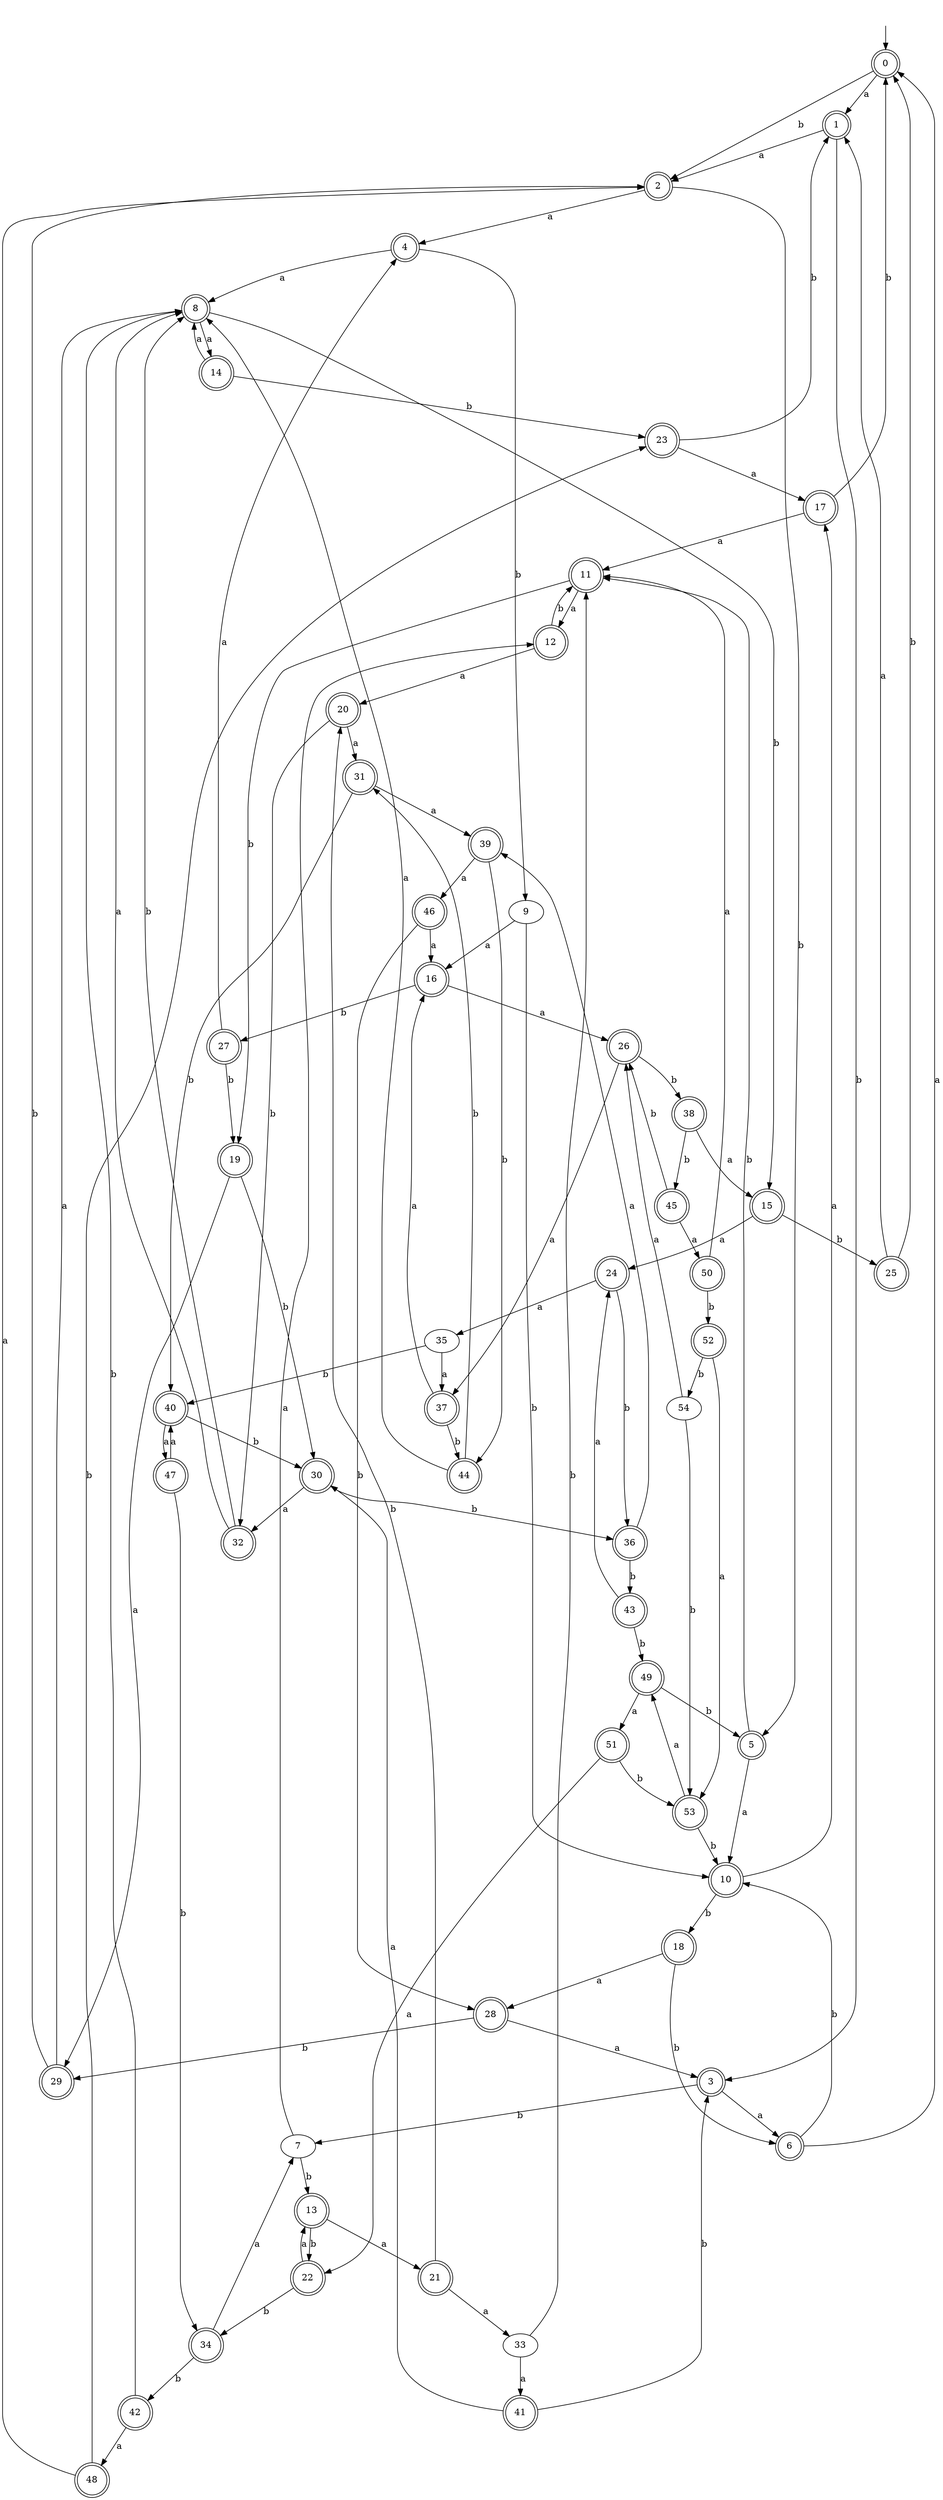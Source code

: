 digraph RandomDFA {
  __start0 [label="", shape=none];
  __start0 -> 0 [label=""];
  0 [shape=circle] [shape=doublecircle]
  0 -> 1 [label="a"]
  0 -> 2 [label="b"]
  1 [shape=doublecircle]
  1 -> 2 [label="a"]
  1 -> 3 [label="b"]
  2 [shape=doublecircle]
  2 -> 4 [label="a"]
  2 -> 5 [label="b"]
  3 [shape=doublecircle]
  3 -> 6 [label="a"]
  3 -> 7 [label="b"]
  4 [shape=doublecircle]
  4 -> 8 [label="a"]
  4 -> 9 [label="b"]
  5 [shape=doublecircle]
  5 -> 10 [label="a"]
  5 -> 11 [label="b"]
  6 [shape=doublecircle]
  6 -> 0 [label="a"]
  6 -> 10 [label="b"]
  7
  7 -> 12 [label="a"]
  7 -> 13 [label="b"]
  8 [shape=doublecircle]
  8 -> 14 [label="a"]
  8 -> 15 [label="b"]
  9
  9 -> 16 [label="a"]
  9 -> 10 [label="b"]
  10 [shape=doublecircle]
  10 -> 17 [label="a"]
  10 -> 18 [label="b"]
  11 [shape=doublecircle]
  11 -> 12 [label="a"]
  11 -> 19 [label="b"]
  12 [shape=doublecircle]
  12 -> 20 [label="a"]
  12 -> 11 [label="b"]
  13 [shape=doublecircle]
  13 -> 21 [label="a"]
  13 -> 22 [label="b"]
  14 [shape=doublecircle]
  14 -> 8 [label="a"]
  14 -> 23 [label="b"]
  15 [shape=doublecircle]
  15 -> 24 [label="a"]
  15 -> 25 [label="b"]
  16 [shape=doublecircle]
  16 -> 26 [label="a"]
  16 -> 27 [label="b"]
  17 [shape=doublecircle]
  17 -> 11 [label="a"]
  17 -> 0 [label="b"]
  18 [shape=doublecircle]
  18 -> 28 [label="a"]
  18 -> 6 [label="b"]
  19 [shape=doublecircle]
  19 -> 29 [label="a"]
  19 -> 30 [label="b"]
  20 [shape=doublecircle]
  20 -> 31 [label="a"]
  20 -> 32 [label="b"]
  21 [shape=doublecircle]
  21 -> 33 [label="a"]
  21 -> 20 [label="b"]
  22 [shape=doublecircle]
  22 -> 13 [label="a"]
  22 -> 34 [label="b"]
  23 [shape=doublecircle]
  23 -> 17 [label="a"]
  23 -> 1 [label="b"]
  24 [shape=doublecircle]
  24 -> 35 [label="a"]
  24 -> 36 [label="b"]
  25 [shape=doublecircle]
  25 -> 1 [label="a"]
  25 -> 0 [label="b"]
  26 [shape=doublecircle]
  26 -> 37 [label="a"]
  26 -> 38 [label="b"]
  27 [shape=doublecircle]
  27 -> 4 [label="a"]
  27 -> 19 [label="b"]
  28 [shape=doublecircle]
  28 -> 3 [label="a"]
  28 -> 29 [label="b"]
  29 [shape=doublecircle]
  29 -> 8 [label="a"]
  29 -> 2 [label="b"]
  30 [shape=doublecircle]
  30 -> 32 [label="a"]
  30 -> 36 [label="b"]
  31 [shape=doublecircle]
  31 -> 39 [label="a"]
  31 -> 40 [label="b"]
  32 [shape=doublecircle]
  32 -> 8 [label="a"]
  32 -> 8 [label="b"]
  33
  33 -> 41 [label="a"]
  33 -> 11 [label="b"]
  34 [shape=doublecircle]
  34 -> 7 [label="a"]
  34 -> 42 [label="b"]
  35
  35 -> 37 [label="a"]
  35 -> 40 [label="b"]
  36 [shape=doublecircle]
  36 -> 39 [label="a"]
  36 -> 43 [label="b"]
  37 [shape=doublecircle]
  37 -> 16 [label="a"]
  37 -> 44 [label="b"]
  38 [shape=doublecircle]
  38 -> 15 [label="a"]
  38 -> 45 [label="b"]
  39 [shape=doublecircle]
  39 -> 46 [label="a"]
  39 -> 44 [label="b"]
  40 [shape=doublecircle]
  40 -> 47 [label="a"]
  40 -> 30 [label="b"]
  41 [shape=doublecircle]
  41 -> 30 [label="a"]
  41 -> 3 [label="b"]
  42 [shape=doublecircle]
  42 -> 48 [label="a"]
  42 -> 8 [label="b"]
  43 [shape=doublecircle]
  43 -> 24 [label="a"]
  43 -> 49 [label="b"]
  44 [shape=doublecircle]
  44 -> 8 [label="a"]
  44 -> 31 [label="b"]
  45 [shape=doublecircle]
  45 -> 50 [label="a"]
  45 -> 26 [label="b"]
  46 [shape=doublecircle]
  46 -> 16 [label="a"]
  46 -> 28 [label="b"]
  47 [shape=doublecircle]
  47 -> 40 [label="a"]
  47 -> 34 [label="b"]
  48 [shape=doublecircle]
  48 -> 2 [label="a"]
  48 -> 23 [label="b"]
  49 [shape=doublecircle]
  49 -> 51 [label="a"]
  49 -> 5 [label="b"]
  50 [shape=doublecircle]
  50 -> 11 [label="a"]
  50 -> 52 [label="b"]
  51 [shape=doublecircle]
  51 -> 22 [label="a"]
  51 -> 53 [label="b"]
  52 [shape=doublecircle]
  52 -> 53 [label="a"]
  52 -> 54 [label="b"]
  53 [shape=doublecircle]
  53 -> 49 [label="a"]
  53 -> 10 [label="b"]
  54
  54 -> 26 [label="a"]
  54 -> 53 [label="b"]
}
